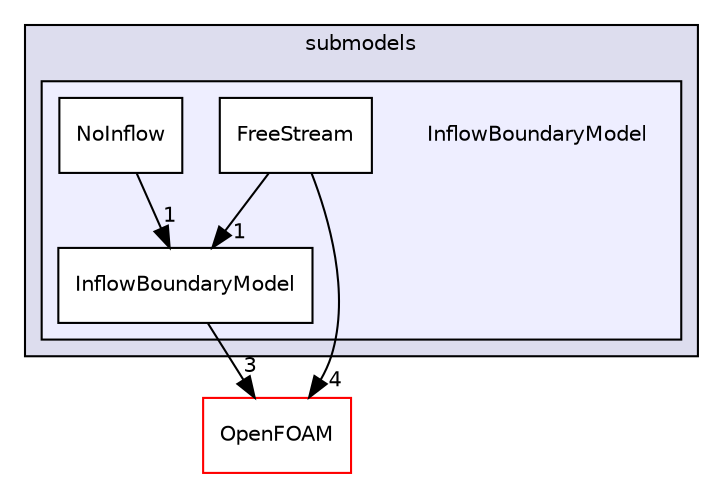 digraph "src/lagrangian/DSMC/submodels/InflowBoundaryModel" {
  bgcolor=transparent;
  compound=true
  node [ fontsize="10", fontname="Helvetica"];
  edge [ labelfontsize="10", labelfontname="Helvetica"];
  subgraph clusterdir_aa5533d18bfe518db8350fc74caf402d {
    graph [ bgcolor="#ddddee", pencolor="black", label="submodels" fontname="Helvetica", fontsize="10", URL="dir_aa5533d18bfe518db8350fc74caf402d.html"]
  subgraph clusterdir_2033f01dbb0ef26f5fa09669b575622a {
    graph [ bgcolor="#eeeeff", pencolor="black", label="" URL="dir_2033f01dbb0ef26f5fa09669b575622a.html"];
    dir_2033f01dbb0ef26f5fa09669b575622a [shape=plaintext label="InflowBoundaryModel"];
    dir_da1ce1b79b2f09b0bab3d00d11ff938e [shape=box label="FreeStream" color="black" fillcolor="white" style="filled" URL="dir_da1ce1b79b2f09b0bab3d00d11ff938e.html"];
    dir_c263f970eee0173231f5c7eabb3f89f3 [shape=box label="InflowBoundaryModel" color="black" fillcolor="white" style="filled" URL="dir_c263f970eee0173231f5c7eabb3f89f3.html"];
    dir_79f2cd52c53199c6e445c8d4a61a8e67 [shape=box label="NoInflow" color="black" fillcolor="white" style="filled" URL="dir_79f2cd52c53199c6e445c8d4a61a8e67.html"];
  }
  }
  dir_c5473ff19b20e6ec4dfe5c310b3778a8 [shape=box label="OpenFOAM" color="red" URL="dir_c5473ff19b20e6ec4dfe5c310b3778a8.html"];
  dir_79f2cd52c53199c6e445c8d4a61a8e67->dir_c263f970eee0173231f5c7eabb3f89f3 [headlabel="1", labeldistance=1.5 headhref="dir_001415_001414.html"];
  dir_c263f970eee0173231f5c7eabb3f89f3->dir_c5473ff19b20e6ec4dfe5c310b3778a8 [headlabel="3", labeldistance=1.5 headhref="dir_001414_001888.html"];
  dir_da1ce1b79b2f09b0bab3d00d11ff938e->dir_c263f970eee0173231f5c7eabb3f89f3 [headlabel="1", labeldistance=1.5 headhref="dir_001413_001414.html"];
  dir_da1ce1b79b2f09b0bab3d00d11ff938e->dir_c5473ff19b20e6ec4dfe5c310b3778a8 [headlabel="4", labeldistance=1.5 headhref="dir_001413_001888.html"];
}
